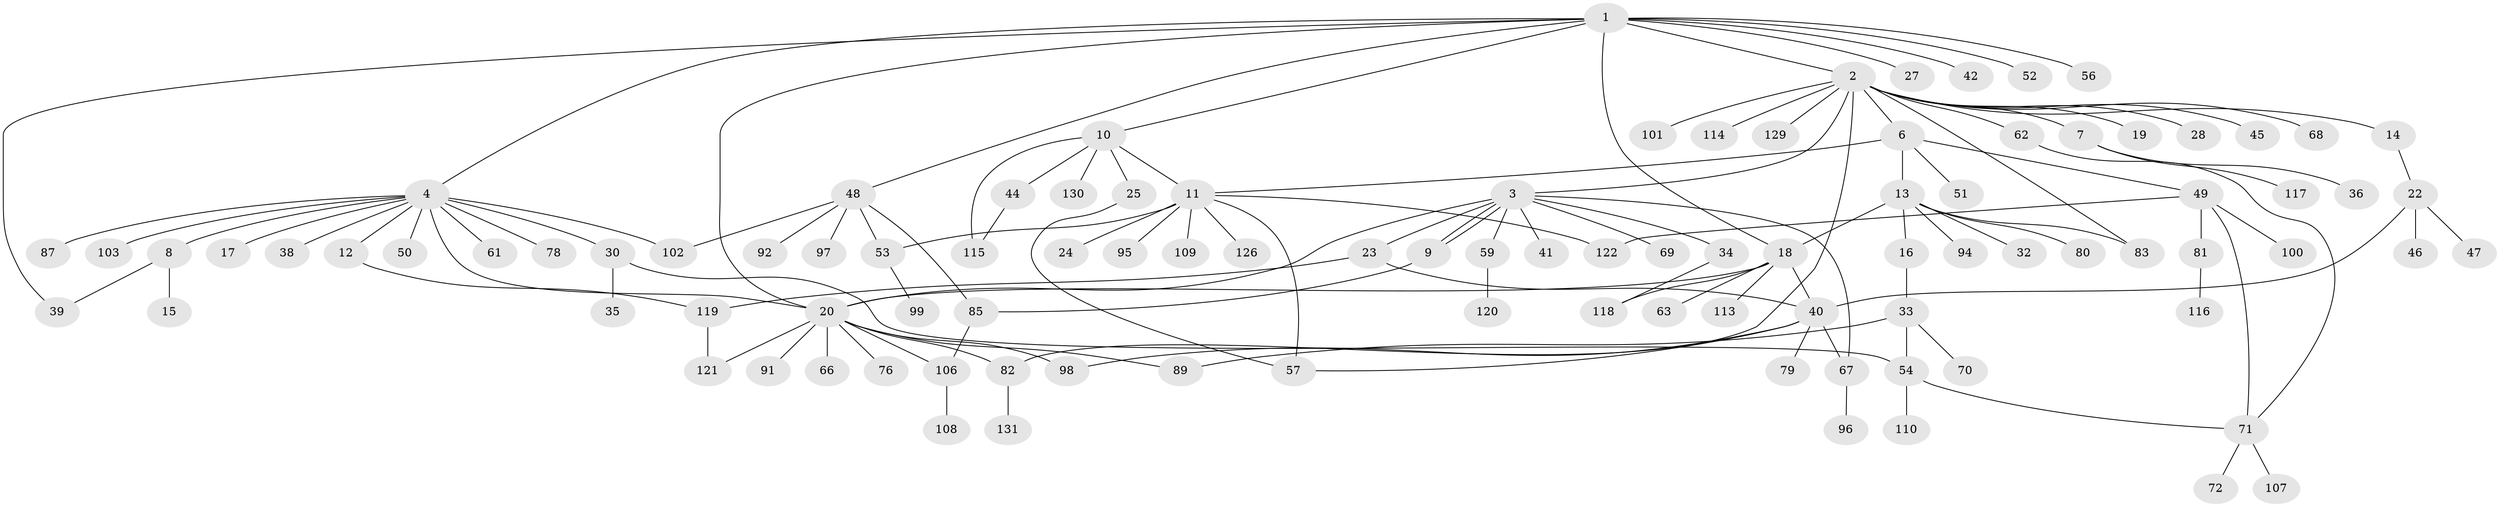 // original degree distribution, {9: 0.015267175572519083, 15: 0.015267175572519083, 11: 0.015267175572519083, 2: 0.21374045801526717, 5: 0.03816793893129771, 4: 0.08396946564885496, 8: 0.007633587786259542, 1: 0.4961832061068702, 3: 0.0916030534351145, 7: 0.015267175572519083, 6: 0.007633587786259542}
// Generated by graph-tools (version 1.1) at 2025/11/02/27/25 16:11:14]
// undirected, 101 vertices, 128 edges
graph export_dot {
graph [start="1"]
  node [color=gray90,style=filled];
  1 [super="+43"];
  2 [super="+5"];
  3 [super="+21"];
  4 [super="+58"];
  6;
  7 [super="+37"];
  8 [super="+60"];
  9 [super="+31"];
  10 [super="+123"];
  11 [super="+73"];
  12;
  13 [super="+111"];
  14;
  15;
  16;
  17;
  18 [super="+26"];
  19;
  20 [super="+75"];
  22 [super="+88"];
  23;
  24;
  25 [super="+29"];
  27;
  28;
  30;
  32;
  33 [super="+65"];
  34 [super="+105"];
  35 [super="+90"];
  36;
  38;
  39;
  40 [super="+112"];
  41;
  42;
  44;
  45;
  46;
  47;
  48 [super="+74"];
  49 [super="+55"];
  50;
  51;
  52;
  53 [super="+77"];
  54 [super="+64"];
  56;
  57;
  59;
  61;
  62 [super="+127"];
  63;
  66 [super="+86"];
  67 [super="+93"];
  68;
  69;
  70;
  71 [super="+84"];
  72;
  76;
  78;
  79;
  80;
  81;
  82;
  83;
  85 [super="+104"];
  87;
  89;
  91;
  92;
  94;
  95;
  96 [super="+124"];
  97;
  98 [super="+125"];
  99;
  100;
  101;
  102;
  103;
  106 [super="+128"];
  107;
  108;
  109;
  110;
  113;
  114;
  115;
  116;
  117;
  118;
  119;
  120;
  121;
  122;
  126;
  129;
  130;
  131;
  1 -- 2;
  1 -- 4;
  1 -- 10;
  1 -- 20;
  1 -- 27;
  1 -- 42;
  1 -- 56;
  1 -- 48;
  1 -- 52;
  1 -- 39;
  1 -- 18;
  2 -- 3;
  2 -- 6;
  2 -- 7;
  2 -- 14;
  2 -- 19;
  2 -- 28;
  2 -- 45;
  2 -- 62;
  2 -- 68;
  2 -- 82;
  2 -- 83;
  2 -- 101;
  2 -- 114;
  2 -- 129;
  3 -- 9;
  3 -- 9;
  3 -- 23;
  3 -- 34;
  3 -- 41;
  3 -- 59;
  3 -- 69;
  3 -- 20;
  3 -- 67;
  4 -- 8;
  4 -- 12;
  4 -- 17;
  4 -- 20 [weight=2];
  4 -- 30;
  4 -- 38;
  4 -- 50;
  4 -- 61;
  4 -- 78;
  4 -- 87;
  4 -- 102;
  4 -- 103;
  6 -- 11;
  6 -- 13;
  6 -- 49;
  6 -- 51;
  7 -- 36;
  7 -- 117;
  8 -- 15 [weight=2];
  8 -- 39;
  9 -- 85;
  10 -- 25;
  10 -- 44;
  10 -- 115;
  10 -- 11;
  10 -- 130;
  11 -- 24;
  11 -- 53;
  11 -- 57;
  11 -- 95;
  11 -- 109;
  11 -- 122;
  11 -- 126;
  12 -- 119;
  13 -- 16;
  13 -- 18;
  13 -- 32;
  13 -- 80;
  13 -- 83;
  13 -- 94;
  14 -- 22;
  16 -- 33;
  18 -- 113;
  18 -- 20;
  18 -- 118;
  18 -- 40;
  18 -- 63;
  20 -- 66;
  20 -- 76;
  20 -- 82;
  20 -- 89;
  20 -- 91;
  20 -- 98 [weight=2];
  20 -- 121;
  20 -- 106;
  22 -- 46;
  22 -- 47;
  22 -- 40;
  23 -- 40;
  23 -- 119;
  25 -- 57;
  30 -- 35;
  30 -- 54;
  33 -- 54 [weight=2];
  33 -- 89;
  33 -- 70;
  34 -- 118;
  40 -- 57;
  40 -- 67;
  40 -- 79;
  40 -- 98;
  44 -- 115;
  48 -- 97;
  48 -- 53;
  48 -- 85;
  48 -- 102;
  48 -- 92;
  49 -- 81;
  49 -- 100;
  49 -- 122;
  49 -- 71;
  53 -- 99;
  54 -- 71;
  54 -- 110;
  59 -- 120;
  62 -- 71;
  67 -- 96;
  71 -- 72;
  71 -- 107;
  81 -- 116;
  82 -- 131;
  85 -- 106;
  106 -- 108;
  119 -- 121;
}
